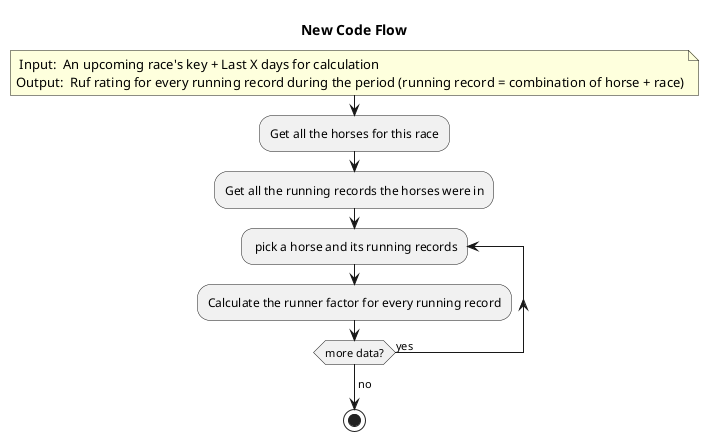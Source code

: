 @startuml


title New Code Flow
note
 Input:  An upcoming race's key + Last X days for calculation
Output:  Ruf rating for every running record during the period (running record = combination of horse + race)
end note


:Get all the horses for this race;
:Get all the running records the horses were in;
repeat: pick a horse and its running records
:Calculate the runner factor for every running record;
repeat while (more data?) is (yes)
->no;


stop

@enduml